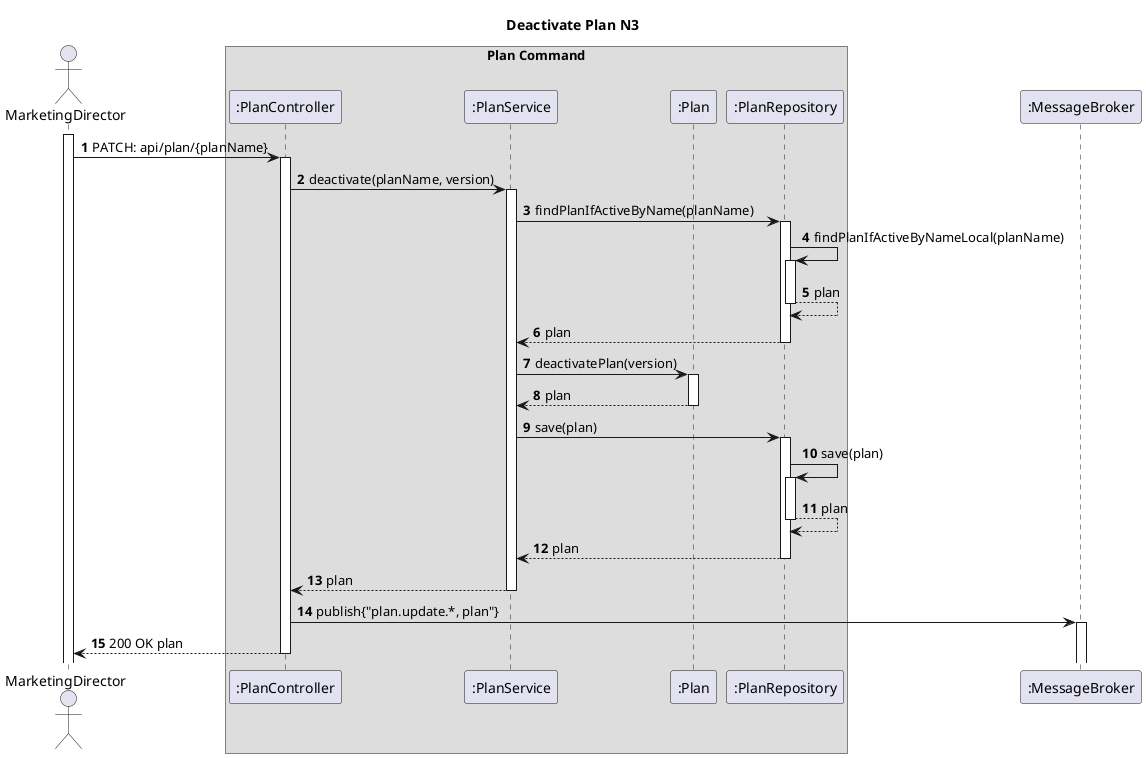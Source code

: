 @startuml
'https://plantuml.com/sequence-diagram
autoactivate on
autonumber

title Deactivate Plan N3

actor "MarketingDirector" as User

box "Plan Command"
    participant ":PlanController" as Ctrl
    participant ":PlanService" as Service
    participant ":Plan" as Plan
    participant ":PlanRepository" as Repo

end box

   participant ":MessageBroker" as MB



activate User


        User -> Ctrl: PATCH: api/plan/{planName}
        Ctrl -> Service: deactivate(planName, version)
        Service -> Repo:findPlanIfActiveByName(planName)
        Repo -> Repo: findPlanIfActiveByNameLocal(planName)
        Repo --> Repo: plan
        Repo --> Service: plan

        Service->Plan: deactivatePlan(version)
        Plan--> Service: plan
        Service->Repo: save(plan)
        Repo->Repo:save(plan)
        Repo-->Repo:plan
        Repo-->Service: plan
        Service --> Ctrl: plan


         Ctrl -> MB: publish{"plan.update.*, plan"}



        Ctrl --> User: 200 OK plan






@enduml
